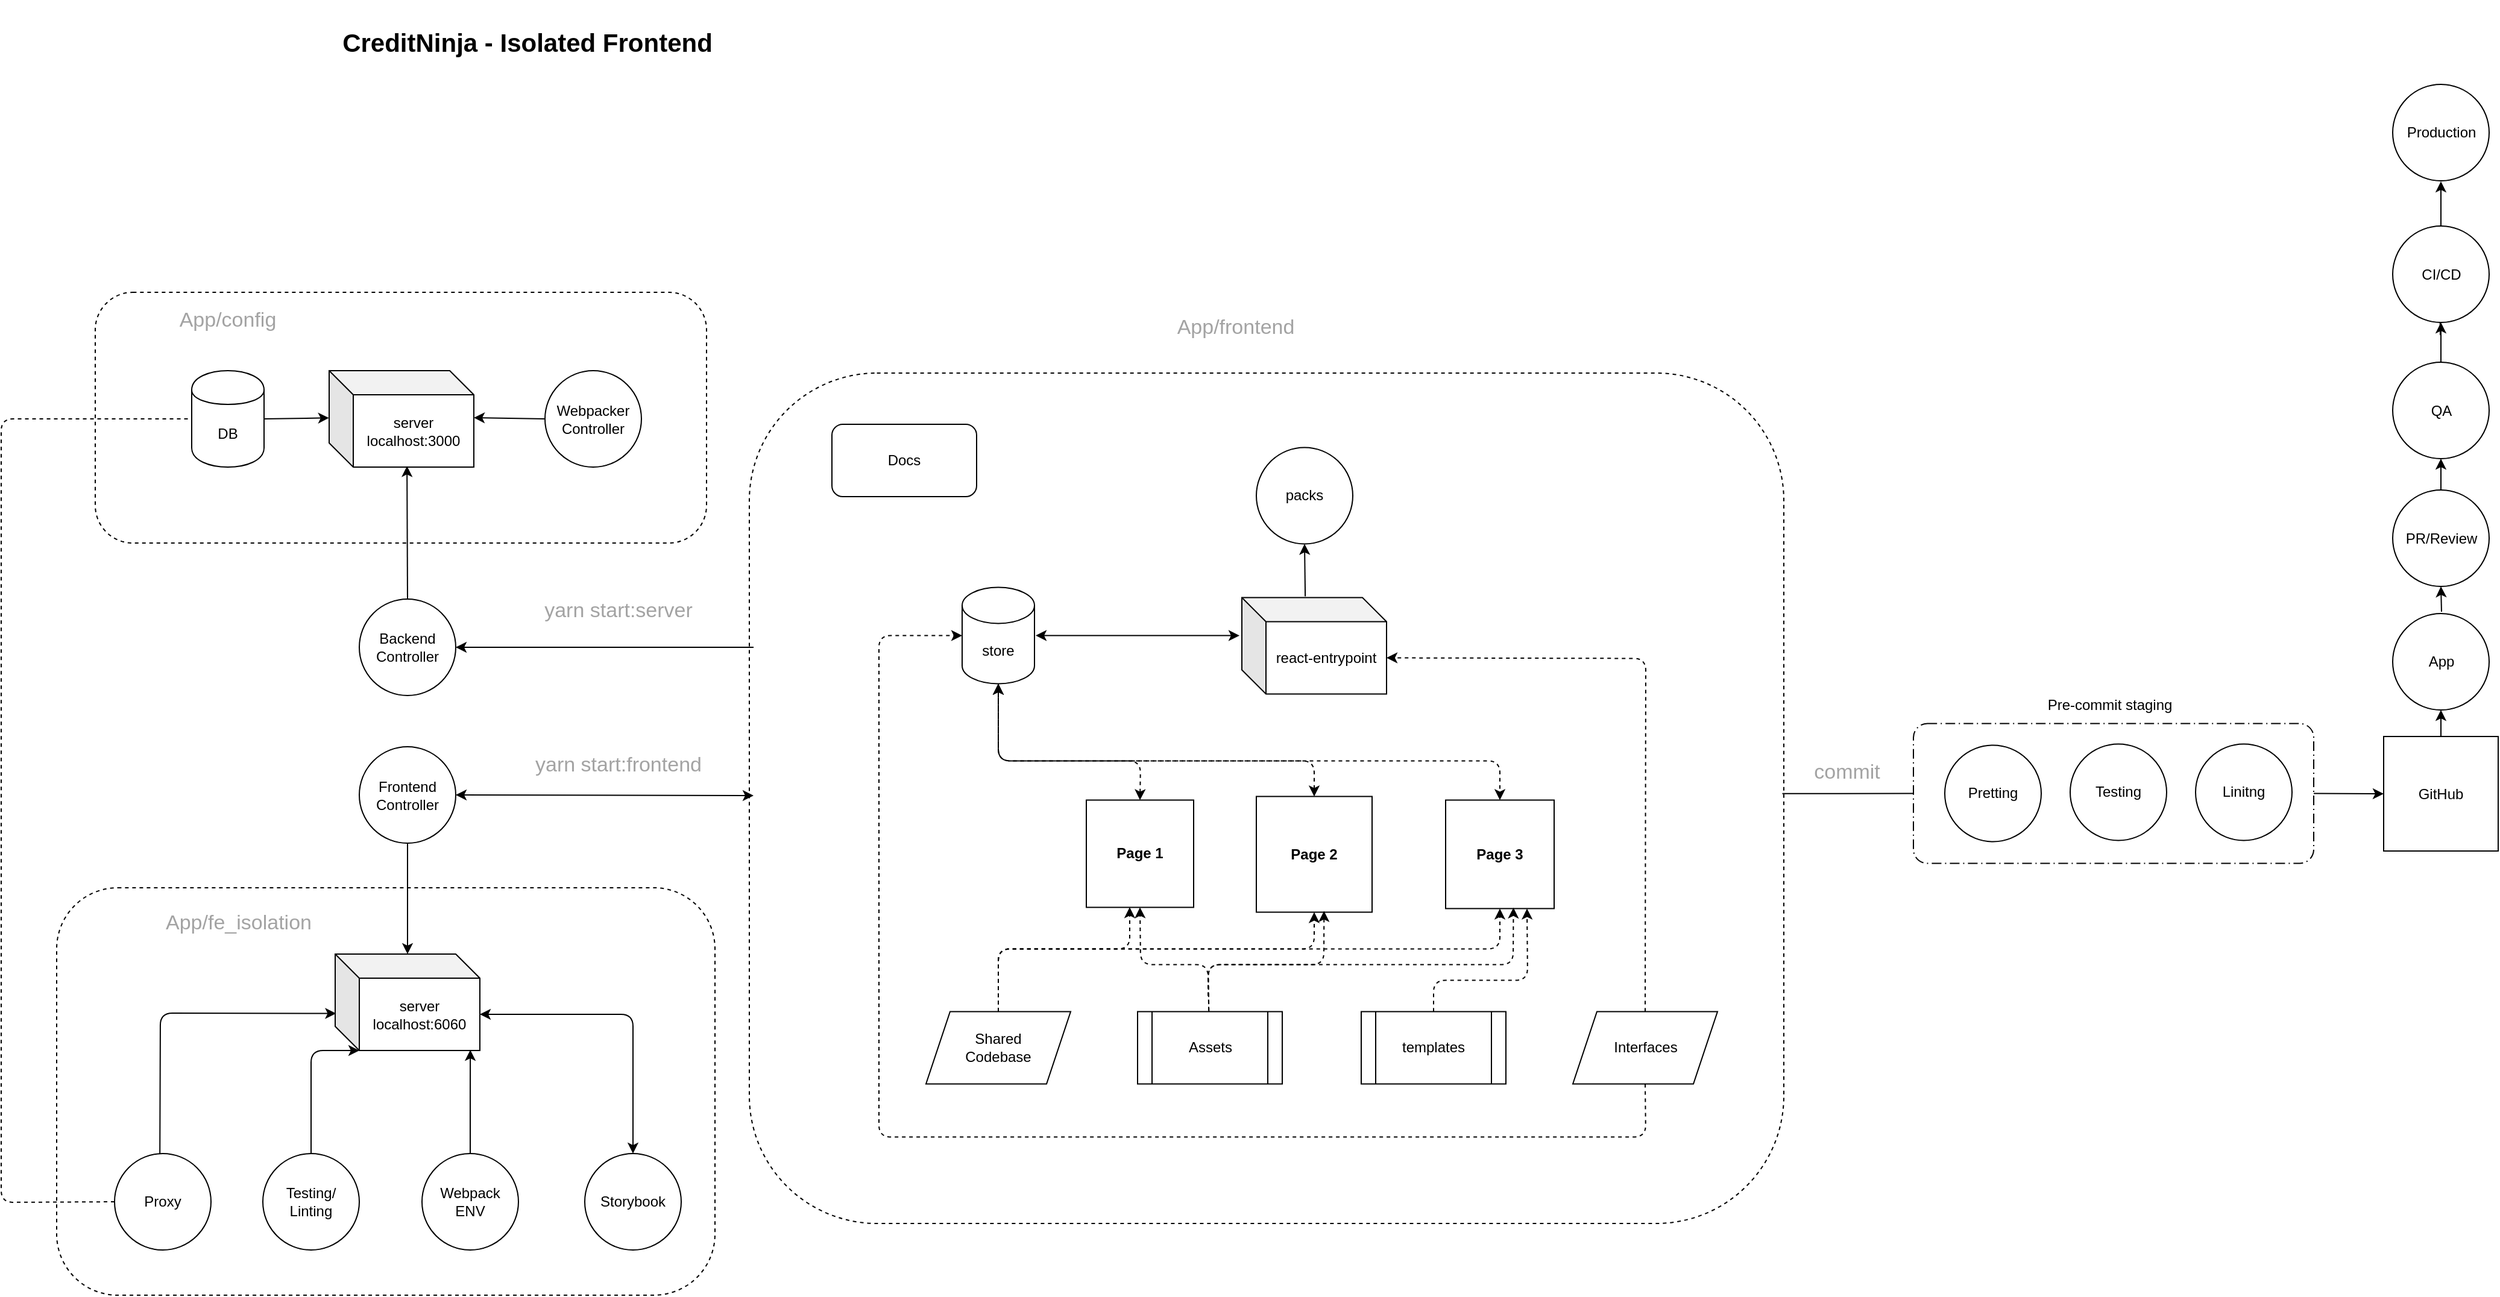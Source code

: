 <mxfile version="17.4.0" type="device"><diagram id="7P-diFDCbJfilDs6374v" name="Page-1"><mxGraphModel dx="3651" dy="1155" grid="1" gridSize="13" guides="1" tooltips="1" connect="1" arrows="1" fold="1" page="1" pageScale="1" pageWidth="1920" pageHeight="1200" math="0" shadow="0"><root><mxCell id="0"/><mxCell id="1" parent="0"/><mxCell id="V3xbbmNY7R-FVWzJzJOD-26" value="" style="rounded=1;whiteSpace=wrap;html=1;fillColor=none;dashed=1;" parent="1" vertex="1"><mxGeometry x="425.5" y="334.5" width="858" height="705.5" as="geometry"/></mxCell><mxCell id="Uv7DCmpZdVGrO_g48hxZ-65" value="" style="rounded=1;whiteSpace=wrap;html=1;fillColor=none;dashed=1;" parent="1" vertex="1"><mxGeometry x="-117" y="267.5" width="507" height="208" as="geometry"/></mxCell><mxCell id="Uv7DCmpZdVGrO_g48hxZ-20" value="" style="rounded=1;whiteSpace=wrap;html=1;fillColor=none;dashed=1;" parent="1" vertex="1"><mxGeometry x="-149" y="761.5" width="546" height="338" as="geometry"/></mxCell><mxCell id="DzWkSv0w0HVhE60Yhe2e-8" value="&lt;b&gt;Page 1&lt;/b&gt;" style="whiteSpace=wrap;html=1;aspect=fixed;" parent="1" vertex="1"><mxGeometry x="705" y="688.75" width="89" height="89" as="geometry"/></mxCell><mxCell id="DzWkSv0w0HVhE60Yhe2e-9" value="&lt;b&gt;Page 2&lt;/b&gt;" style="whiteSpace=wrap;html=1;aspect=fixed;" parent="1" vertex="1"><mxGeometry x="846" y="685.75" width="96" height="96" as="geometry"/></mxCell><mxCell id="DzWkSv0w0HVhE60Yhe2e-10" value="&lt;b&gt;Page 3&lt;/b&gt;" style="whiteSpace=wrap;html=1;aspect=fixed;" parent="1" vertex="1"><mxGeometry x="1003" y="688.75" width="90" height="90" as="geometry"/></mxCell><mxCell id="DzWkSv0w0HVhE60Yhe2e-23" value="Storybook" style="ellipse;whiteSpace=wrap;html=1;aspect=fixed;" parent="1" vertex="1"><mxGeometry x="289" y="982" width="80" height="80" as="geometry"/></mxCell><mxCell id="DzWkSv0w0HVhE60Yhe2e-26" value="" style="endArrow=classic;startArrow=classic;html=1;exitX=1;exitY=0.5;exitDx=0;exitDy=0;" parent="1" source="Uv7DCmpZdVGrO_g48hxZ-1" edge="1"><mxGeometry width="50" height="50" relative="1" as="geometry"><mxPoint x="1001" y="872" as="sourcePoint"/><mxPoint x="429" y="685" as="targetPoint"/><Array as="points"/></mxGeometry></mxCell><mxCell id="DzWkSv0w0HVhE60Yhe2e-28" value="Proxy" style="ellipse;whiteSpace=wrap;html=1;aspect=fixed;" parent="1" vertex="1"><mxGeometry x="-101" y="982" width="80" height="80" as="geometry"/></mxCell><mxCell id="DzWkSv0w0HVhE60Yhe2e-36" value="server&lt;br&gt;localhost:6060" style="shape=cube;whiteSpace=wrap;html=1;boundedLbl=1;backgroundOutline=1;darkOpacity=0.05;darkOpacity2=0.1;" parent="1" vertex="1"><mxGeometry x="82" y="816.5" width="120" height="80" as="geometry"/></mxCell><mxCell id="DzWkSv0w0HVhE60Yhe2e-41" value="" style="endArrow=classic;startArrow=classic;html=1;exitX=0.5;exitY=0;exitDx=0;exitDy=0;entryX=0;entryY=0;entryDx=120;entryDy=50;entryPerimeter=0;" parent="1" source="DzWkSv0w0HVhE60Yhe2e-23" target="DzWkSv0w0HVhE60Yhe2e-36" edge="1"><mxGeometry width="50" height="50" relative="1" as="geometry"><mxPoint x="-280" y="735.5" as="sourcePoint"/><mxPoint x="145" y="898.5" as="targetPoint"/><Array as="points"><mxPoint x="329" y="866.5"/></Array></mxGeometry></mxCell><mxCell id="DzWkSv0w0HVhE60Yhe2e-42" value="" style="endArrow=classic;html=1;exitX=0.47;exitY=0.004;exitDx=0;exitDy=0;exitPerimeter=0;entryX=0.006;entryY=0.616;entryDx=0;entryDy=0;entryPerimeter=0;" parent="1" source="DzWkSv0w0HVhE60Yhe2e-28" target="DzWkSv0w0HVhE60Yhe2e-36" edge="1"><mxGeometry width="50" height="50" relative="1" as="geometry"><mxPoint x="-177" y="854.5" as="sourcePoint"/><mxPoint x="83" y="854.5" as="targetPoint"/><Array as="points"><mxPoint x="-63" y="865.5"/></Array></mxGeometry></mxCell><mxCell id="DzWkSv0w0HVhE60Yhe2e-61" value="Webpack&lt;br&gt;ENV" style="ellipse;whiteSpace=wrap;html=1;aspect=fixed;" parent="1" vertex="1"><mxGeometry x="154" y="982" width="80" height="80" as="geometry"/></mxCell><mxCell id="DzWkSv0w0HVhE60Yhe2e-62" value="" style="endArrow=classic;html=1;entryX=0.934;entryY=0.994;entryDx=0;entryDy=0;entryPerimeter=0;exitX=0.5;exitY=0;exitDx=0;exitDy=0;" parent="1" source="DzWkSv0w0HVhE60Yhe2e-61" target="DzWkSv0w0HVhE60Yhe2e-36" edge="1"><mxGeometry width="50" height="50" relative="1" as="geometry"><mxPoint x="-179" y="1282.5" as="sourcePoint"/><mxPoint x="-129" y="1232.5" as="targetPoint"/><Array as="points"><mxPoint x="194" y="930.5"/></Array></mxGeometry></mxCell><mxCell id="DzWkSv0w0HVhE60Yhe2e-65" value="Testing/&lt;br&gt;Linting" style="ellipse;whiteSpace=wrap;html=1;aspect=fixed;" parent="1" vertex="1"><mxGeometry x="22" y="982" width="80" height="80" as="geometry"/></mxCell><mxCell id="DzWkSv0w0HVhE60Yhe2e-68" value="" style="endArrow=classic;html=1;entryX=0;entryY=0;entryDx=20;entryDy=80;entryPerimeter=0;exitX=0.5;exitY=0;exitDx=0;exitDy=0;" parent="1" source="DzWkSv0w0HVhE60Yhe2e-65" target="DzWkSv0w0HVhE60Yhe2e-36" edge="1"><mxGeometry width="50" height="50" relative="1" as="geometry"><mxPoint x="-205" y="1282.5" as="sourcePoint"/><mxPoint x="-155" y="1232.5" as="targetPoint"/><Array as="points"><mxPoint x="62" y="896.5"/></Array></mxGeometry></mxCell><mxCell id="UATm9vvcfDSP6qcqR6xd-20" value="CreditNinja - Isolated Frontend" style="text;html=1;strokeColor=none;fillColor=none;align=center;verticalAlign=middle;whiteSpace=wrap;rounded=0;fontSize=21;fontStyle=1" parent="1" vertex="1"><mxGeometry x="28" y="25" width="427" height="70" as="geometry"/></mxCell><mxCell id="Uv7DCmpZdVGrO_g48hxZ-2" value="" style="edgeStyle=orthogonalEdgeStyle;rounded=0;orthogonalLoop=1;jettySize=auto;html=1;" parent="1" source="Uv7DCmpZdVGrO_g48hxZ-1" target="DzWkSv0w0HVhE60Yhe2e-36" edge="1"><mxGeometry relative="1" as="geometry"/></mxCell><mxCell id="Uv7DCmpZdVGrO_g48hxZ-1" value="Frontend&lt;br&gt;Controller" style="ellipse;whiteSpace=wrap;html=1;aspect=fixed;" parent="1" vertex="1"><mxGeometry x="102" y="644.5" width="80" height="80" as="geometry"/></mxCell><mxCell id="DzWkSv0w0HVhE60Yhe2e-6" value="DB" style="shape=cylinder;whiteSpace=wrap;html=1;boundedLbl=1;backgroundOutline=1;" parent="1" vertex="1"><mxGeometry x="-37" y="332.5" width="60" height="80" as="geometry"/></mxCell><mxCell id="Uv7DCmpZdVGrO_g48hxZ-4" value="" style="endArrow=none;dashed=1;html=1;exitX=0;exitY=0.5;exitDx=0;exitDy=0;" parent="1" source="DzWkSv0w0HVhE60Yhe2e-28" target="DzWkSv0w0HVhE60Yhe2e-6" edge="1"><mxGeometry width="50" height="50" relative="1" as="geometry"><mxPoint x="414" y="1243.5" as="sourcePoint"/><mxPoint x="2146" y="1034.5" as="targetPoint"/><Array as="points"><mxPoint x="-195" y="1022.5"/><mxPoint x="-195" y="372.5"/></Array></mxGeometry></mxCell><mxCell id="Uv7DCmpZdVGrO_g48hxZ-5" value="Shared&lt;br&gt;Codebase" style="shape=parallelogram;perimeter=parallelogramPerimeter;whiteSpace=wrap;html=1;fixedSize=1;" parent="1" vertex="1"><mxGeometry x="572" y="864.25" width="120" height="60" as="geometry"/></mxCell><mxCell id="Uv7DCmpZdVGrO_g48hxZ-17" value="App/frontend" style="text;html=1;strokeColor=none;fillColor=none;align=center;verticalAlign=middle;whiteSpace=wrap;rounded=0;dashed=1;fontSize=17;fontColor=#A3A3A3;" parent="1" vertex="1"><mxGeometry x="809" y="287" width="40" height="20" as="geometry"/></mxCell><mxCell id="Uv7DCmpZdVGrO_g48hxZ-21" value="App/fe_isolation" style="text;html=1;strokeColor=none;fillColor=none;align=center;verticalAlign=middle;whiteSpace=wrap;rounded=0;dashed=1;fontSize=17;fontColor=#A3A3A3;" parent="1" vertex="1"><mxGeometry x="-18" y="780.5" width="40" height="20" as="geometry"/></mxCell><mxCell id="Uv7DCmpZdVGrO_g48hxZ-27" value="" style="rounded=1;arcSize=10;dashed=1;strokeColor=#000000;fillColor=none;gradientColor=none;dashPattern=8 3 1 3;strokeWidth=1;" parent="1" vertex="1"><mxGeometry x="1391" y="625.25" width="332" height="116" as="geometry"/></mxCell><mxCell id="Uv7DCmpZdVGrO_g48hxZ-28" value="GitHub" style="whiteSpace=wrap;html=1;aspect=fixed;" parent="1" vertex="1"><mxGeometry x="1781" y="636" width="95" height="95" as="geometry"/></mxCell><mxCell id="Uv7DCmpZdVGrO_g48hxZ-29" value="Linitng" style="ellipse;whiteSpace=wrap;html=1;aspect=fixed;" parent="1" vertex="1"><mxGeometry x="1625" y="642.25" width="80" height="80" as="geometry"/></mxCell><mxCell id="Uv7DCmpZdVGrO_g48hxZ-30" value="Testing" style="ellipse;whiteSpace=wrap;html=1;aspect=fixed;" parent="1" vertex="1"><mxGeometry x="1521" y="642.25" width="80" height="80" as="geometry"/></mxCell><mxCell id="Uv7DCmpZdVGrO_g48hxZ-31" value="" style="endArrow=classic;html=1;entryX=0.5;entryY=1;entryDx=0;entryDy=0;" parent="1" source="Uv7DCmpZdVGrO_g48hxZ-42" edge="1"><mxGeometry width="50" height="50" relative="1" as="geometry"><mxPoint x="1828.5" y="427" as="sourcePoint"/><mxPoint x="1828.5" y="175.5" as="targetPoint"/></mxGeometry></mxCell><mxCell id="Uv7DCmpZdVGrO_g48hxZ-32" value="Production" style="ellipse;whiteSpace=wrap;html=1;aspect=fixed;" parent="1" vertex="1"><mxGeometry x="1788.5" y="95" width="80" height="80" as="geometry"/></mxCell><mxCell id="Uv7DCmpZdVGrO_g48hxZ-33" value="Pre-commit staging" style="text;html=1;strokeColor=none;fillColor=none;align=center;verticalAlign=middle;whiteSpace=wrap;rounded=0;" parent="1" vertex="1"><mxGeometry x="1483" y="590.75" width="142" height="39" as="geometry"/></mxCell><mxCell id="Uv7DCmpZdVGrO_g48hxZ-34" value="Pretting" style="ellipse;whiteSpace=wrap;html=1;aspect=fixed;" parent="1" vertex="1"><mxGeometry x="1417" y="643.25" width="80" height="80" as="geometry"/></mxCell><mxCell id="Uv7DCmpZdVGrO_g48hxZ-35" value="" style="endArrow=classic;html=1;exitX=1;exitY=0.5;exitDx=0;exitDy=0;entryX=0;entryY=0.5;entryDx=0;entryDy=0;" parent="1" source="Uv7DCmpZdVGrO_g48hxZ-27" target="Uv7DCmpZdVGrO_g48hxZ-28" edge="1"><mxGeometry width="50" height="50" relative="1" as="geometry"><mxPoint x="697" y="1040" as="sourcePoint"/><mxPoint x="1781" y="686" as="targetPoint"/></mxGeometry></mxCell><mxCell id="Uv7DCmpZdVGrO_g48hxZ-36" value="App" style="ellipse;whiteSpace=wrap;html=1;aspect=fixed;" parent="1" vertex="1"><mxGeometry x="1788.5" y="534" width="80" height="80" as="geometry"/></mxCell><mxCell id="Uv7DCmpZdVGrO_g48hxZ-37" value="" style="endArrow=classic;html=1;entryX=0.5;entryY=1;entryDx=0;entryDy=0;" parent="1" target="Uv7DCmpZdVGrO_g48hxZ-36" edge="1"><mxGeometry width="50" height="50" relative="1" as="geometry"><mxPoint x="1828.5" y="636" as="sourcePoint"/><mxPoint x="1828.5" y="414" as="targetPoint"/></mxGeometry></mxCell><mxCell id="Uv7DCmpZdVGrO_g48hxZ-38" value="" style="endArrow=classic;html=1;entryX=0.5;entryY=1;entryDx=0;entryDy=0;" parent="1" source="Uv7DCmpZdVGrO_g48hxZ-40" target="Uv7DCmpZdVGrO_g48hxZ-41" edge="1"><mxGeometry width="50" height="50" relative="1" as="geometry"><mxPoint x="1831" y="553" as="sourcePoint"/><mxPoint x="1831" y="397" as="targetPoint"/></mxGeometry></mxCell><mxCell id="Uv7DCmpZdVGrO_g48hxZ-39" value="" style="endArrow=classic;html=1;entryX=0.5;entryY=1;entryDx=0;entryDy=0;" parent="1" edge="1"><mxGeometry width="50" height="50" relative="1" as="geometry"><mxPoint x="1828" y="303.0" as="sourcePoint"/><mxPoint x="1827.5" y="264" as="targetPoint"/></mxGeometry></mxCell><mxCell id="Uv7DCmpZdVGrO_g48hxZ-40" value="PR/Review" style="ellipse;whiteSpace=wrap;html=1;aspect=fixed;strokeWidth=1;" parent="1" vertex="1"><mxGeometry x="1788.5" y="431.5" width="80" height="80" as="geometry"/></mxCell><mxCell id="Uv7DCmpZdVGrO_g48hxZ-41" value="QA" style="ellipse;whiteSpace=wrap;html=1;aspect=fixed;strokeWidth=1;" parent="1" vertex="1"><mxGeometry x="1788.5" y="325.5" width="80" height="80" as="geometry"/></mxCell><mxCell id="Uv7DCmpZdVGrO_g48hxZ-42" value="CI/CD" style="ellipse;whiteSpace=wrap;html=1;aspect=fixed;strokeWidth=1;" parent="1" vertex="1"><mxGeometry x="1788.5" y="212.5" width="80" height="80" as="geometry"/></mxCell><mxCell id="Uv7DCmpZdVGrO_g48hxZ-43" value="" style="endArrow=classic;html=1;entryX=0.5;entryY=1;entryDx=0;entryDy=0;" parent="1" source="Uv7DCmpZdVGrO_g48hxZ-41" target="Uv7DCmpZdVGrO_g48hxZ-42" edge="1"><mxGeometry width="50" height="50" relative="1" as="geometry"><mxPoint x="1828.5" y="325.5" as="sourcePoint"/><mxPoint x="1828.5" y="153" as="targetPoint"/></mxGeometry></mxCell><mxCell id="Uv7DCmpZdVGrO_g48hxZ-44" value="" style="endArrow=classic;html=1;entryX=0.5;entryY=1;entryDx=0;entryDy=0;" parent="1" target="Uv7DCmpZdVGrO_g48hxZ-40" edge="1"><mxGeometry width="50" height="50" relative="1" as="geometry"><mxPoint x="1829" y="532.5" as="sourcePoint"/><mxPoint x="1841.5" y="627" as="targetPoint"/></mxGeometry></mxCell><mxCell id="Uv7DCmpZdVGrO_g48hxZ-48" value="" style="endArrow=none;html=1;fontSize=17;fontColor=#A3A3A3;entryX=0;entryY=0.5;entryDx=0;entryDy=0;exitX=0.998;exitY=0.657;exitDx=0;exitDy=0;exitPerimeter=0;" parent="1" target="Uv7DCmpZdVGrO_g48hxZ-27" edge="1"><mxGeometry width="50" height="50" relative="1" as="geometry"><mxPoint x="1282.274" y="683.414" as="sourcePoint"/><mxPoint x="1283" y="649" as="targetPoint"/></mxGeometry></mxCell><mxCell id="Uv7DCmpZdVGrO_g48hxZ-55" value="Backend&lt;br&gt;Controller" style="ellipse;whiteSpace=wrap;html=1;aspect=fixed;" parent="1" vertex="1"><mxGeometry x="102" y="522" width="80" height="80" as="geometry"/></mxCell><mxCell id="Uv7DCmpZdVGrO_g48hxZ-56" value="" style="endArrow=classic;html=1;fontSize=17;fontColor=#A3A3A3;entryX=1;entryY=0.5;entryDx=0;entryDy=0;" parent="1" target="Uv7DCmpZdVGrO_g48hxZ-55" edge="1"><mxGeometry width="50" height="50" relative="1" as="geometry"><mxPoint x="429" y="562" as="sourcePoint"/><mxPoint x="1075" y="690" as="targetPoint"/></mxGeometry></mxCell><mxCell id="Uv7DCmpZdVGrO_g48hxZ-57" value="Webpacker&lt;br&gt;Controller" style="ellipse;whiteSpace=wrap;html=1;aspect=fixed;" parent="1" vertex="1"><mxGeometry x="256" y="332.5" width="80" height="80" as="geometry"/></mxCell><mxCell id="Uv7DCmpZdVGrO_g48hxZ-58" value="server&lt;br&gt;localhost:3000" style="shape=cube;whiteSpace=wrap;html=1;boundedLbl=1;backgroundOutline=1;darkOpacity=0.05;darkOpacity2=0.1;" parent="1" vertex="1"><mxGeometry x="77" y="332.5" width="120" height="80" as="geometry"/></mxCell><mxCell id="Uv7DCmpZdVGrO_g48hxZ-61" value="" style="endArrow=classic;html=1;entryX=-0.001;entryY=0.49;entryDx=0;entryDy=0;entryPerimeter=0;exitX=1;exitY=0.5;exitDx=0;exitDy=0;" parent="1" source="DzWkSv0w0HVhE60Yhe2e-6" target="Uv7DCmpZdVGrO_g48hxZ-58" edge="1"><mxGeometry width="50" height="50" relative="1" as="geometry"><mxPoint x="19" y="372.5" as="sourcePoint"/><mxPoint x="-134" y="748.5" as="targetPoint"/><Array as="points"/></mxGeometry></mxCell><mxCell id="Uv7DCmpZdVGrO_g48hxZ-66" value="App/config" style="text;html=1;strokeColor=none;fillColor=none;align=center;verticalAlign=middle;whiteSpace=wrap;rounded=0;dashed=1;fontSize=17;fontColor=#A3A3A3;" parent="1" vertex="1"><mxGeometry x="-27" y="280.5" width="40" height="20" as="geometry"/></mxCell><mxCell id="Uv7DCmpZdVGrO_g48hxZ-68" value="" style="endArrow=classic;html=1;fontSize=17;fontColor=#A3A3A3;entryX=0;entryY=0;entryDx=120;entryDy=50;entryPerimeter=0;exitX=0;exitY=0.5;exitDx=0;exitDy=0;" parent="1" source="Uv7DCmpZdVGrO_g48hxZ-57" edge="1"><mxGeometry width="50" height="50" relative="1" as="geometry"><mxPoint x="87" y="486.5" as="sourcePoint"/><mxPoint x="197.0" y="371.5" as="targetPoint"/></mxGeometry></mxCell><mxCell id="Uv7DCmpZdVGrO_g48hxZ-76" value="" style="endArrow=classic;html=1;fontSize=17;fontColor=#A3A3A3;entryX=0.538;entryY=0.989;entryDx=0;entryDy=0;entryPerimeter=0;" parent="1" source="Uv7DCmpZdVGrO_g48hxZ-55" target="Uv7DCmpZdVGrO_g48hxZ-58" edge="1"><mxGeometry width="50" height="50" relative="1" as="geometry"><mxPoint x="1207" y="590.5" as="sourcePoint"/><mxPoint x="140" y="501.5" as="targetPoint"/></mxGeometry></mxCell><mxCell id="Uv7DCmpZdVGrO_g48hxZ-83" value="yarn start:server" style="text;html=1;strokeColor=none;fillColor=none;align=center;verticalAlign=middle;whiteSpace=wrap;rounded=0;dashed=1;fontSize=17;fontColor=#A3A3A3;" parent="1" vertex="1"><mxGeometry x="248" y="522" width="138" height="20" as="geometry"/></mxCell><mxCell id="Uv7DCmpZdVGrO_g48hxZ-84" value="yarn start:frontend" style="text;html=1;strokeColor=none;fillColor=none;align=center;verticalAlign=middle;whiteSpace=wrap;rounded=0;dashed=1;fontSize=17;fontColor=#A3A3A3;" parent="1" vertex="1"><mxGeometry x="226" y="649.5" width="182" height="20" as="geometry"/></mxCell><mxCell id="Uv7DCmpZdVGrO_g48hxZ-85" value="commit" style="text;html=1;strokeColor=none;fillColor=none;align=center;verticalAlign=middle;whiteSpace=wrap;rounded=0;dashed=1;fontSize=17;fontColor=#A3A3A3;" parent="1" vertex="1"><mxGeometry x="1283.5" y="656" width="104" height="20" as="geometry"/></mxCell><mxCell id="V3xbbmNY7R-FVWzJzJOD-1" value="packs" style="ellipse;whiteSpace=wrap;html=1;aspect=fixed;" parent="1" vertex="1"><mxGeometry x="846" y="396.25" width="80" height="80" as="geometry"/></mxCell><mxCell id="V3xbbmNY7R-FVWzJzJOD-3" value="react-entrypoint" style="shape=cube;whiteSpace=wrap;html=1;boundedLbl=1;backgroundOutline=1;darkOpacity=0.05;darkOpacity2=0.1;" parent="1" vertex="1"><mxGeometry x="834" y="520.75" width="120" height="80" as="geometry"/></mxCell><mxCell id="V3xbbmNY7R-FVWzJzJOD-5" value="store" style="shape=cylinder3;whiteSpace=wrap;html=1;boundedLbl=1;backgroundOutline=1;size=15;" parent="1" vertex="1"><mxGeometry x="602" y="512.25" width="60" height="80" as="geometry"/></mxCell><mxCell id="V3xbbmNY7R-FVWzJzJOD-6" value="templates" style="shape=process;whiteSpace=wrap;html=1;backgroundOutline=1;" parent="1" vertex="1"><mxGeometry x="933" y="864.25" width="120" height="60" as="geometry"/></mxCell><mxCell id="V3xbbmNY7R-FVWzJzJOD-7" value="Assets" style="shape=process;whiteSpace=wrap;html=1;backgroundOutline=1;" parent="1" vertex="1"><mxGeometry x="747.5" y="864.25" width="120" height="60" as="geometry"/></mxCell><mxCell id="V3xbbmNY7R-FVWzJzJOD-8" value="&lt;span&gt;Interfaces&lt;/span&gt;" style="shape=parallelogram;perimeter=parallelogramPerimeter;whiteSpace=wrap;html=1;fixedSize=1;" parent="1" vertex="1"><mxGeometry x="1108.5" y="864.25" width="120" height="60" as="geometry"/></mxCell><mxCell id="V3xbbmNY7R-FVWzJzJOD-9" value="" style="endArrow=classic;html=1;entryX=0.5;entryY=1;entryDx=0;entryDy=0;exitX=0.438;exitY=-0.012;exitDx=0;exitDy=0;exitPerimeter=0;" parent="1" source="V3xbbmNY7R-FVWzJzJOD-3" target="V3xbbmNY7R-FVWzJzJOD-1" edge="1"><mxGeometry width="50" height="50" relative="1" as="geometry"><mxPoint x="886" y="513.25" as="sourcePoint"/><mxPoint x="986" y="578.25" as="targetPoint"/></mxGeometry></mxCell><mxCell id="V3xbbmNY7R-FVWzJzJOD-11" value="" style="endArrow=classic;startArrow=classic;html=1;" parent="1" edge="1"><mxGeometry width="50" height="50" relative="1" as="geometry"><mxPoint x="663" y="552.25" as="sourcePoint"/><mxPoint x="832" y="552.25" as="targetPoint"/></mxGeometry></mxCell><mxCell id="V3xbbmNY7R-FVWzJzJOD-14" value="" style="endArrow=classic;startArrow=classic;html=1;exitX=0.5;exitY=0;exitDx=0;exitDy=0;entryX=0.5;entryY=1;entryDx=0;entryDy=0;entryPerimeter=0;dashed=1;" parent="1" source="DzWkSv0w0HVhE60Yhe2e-8" target="V3xbbmNY7R-FVWzJzJOD-5" edge="1"><mxGeometry width="50" height="50" relative="1" as="geometry"><mxPoint x="962" y="602.25" as="sourcePoint"/><mxPoint x="1012" y="552.25" as="targetPoint"/><Array as="points"><mxPoint x="750" y="656.25"/><mxPoint x="632" y="656.25"/></Array></mxGeometry></mxCell><mxCell id="V3xbbmNY7R-FVWzJzJOD-15" value="" style="endArrow=classic;startArrow=classic;html=1;exitX=0.5;exitY=0;exitDx=0;exitDy=0;entryX=0.5;entryY=1;entryDx=0;entryDy=0;entryPerimeter=0;dashed=1;" parent="1" source="DzWkSv0w0HVhE60Yhe2e-9" target="V3xbbmNY7R-FVWzJzJOD-5" edge="1"><mxGeometry width="50" height="50" relative="1" as="geometry"><mxPoint x="962" y="602.25" as="sourcePoint"/><mxPoint x="1012" y="552.25" as="targetPoint"/><Array as="points"><mxPoint x="894" y="656.25"/><mxPoint x="632" y="656.25"/></Array></mxGeometry></mxCell><mxCell id="V3xbbmNY7R-FVWzJzJOD-16" value="" style="endArrow=classic;startArrow=classic;html=1;exitX=0.5;exitY=1;exitDx=0;exitDy=0;exitPerimeter=0;entryX=0.5;entryY=0;entryDx=0;entryDy=0;dashed=1;" parent="1" source="V3xbbmNY7R-FVWzJzJOD-5" target="DzWkSv0w0HVhE60Yhe2e-10" edge="1"><mxGeometry width="50" height="50" relative="1" as="geometry"><mxPoint x="962" y="602.25" as="sourcePoint"/><mxPoint x="1012" y="552.25" as="targetPoint"/><Array as="points"><mxPoint x="632" y="656.25"/><mxPoint x="1048" y="656.25"/></Array></mxGeometry></mxCell><mxCell id="V3xbbmNY7R-FVWzJzJOD-17" value="" style="endArrow=classic;html=1;dashed=1;exitX=0.5;exitY=0;exitDx=0;exitDy=0;entryX=0.404;entryY=0.999;entryDx=0;entryDy=0;entryPerimeter=0;" parent="1" source="Uv7DCmpZdVGrO_g48hxZ-5" target="DzWkSv0w0HVhE60Yhe2e-8" edge="1"><mxGeometry width="50" height="50" relative="1" as="geometry"><mxPoint x="910" y="667.25" as="sourcePoint"/><mxPoint x="741" y="786.25" as="targetPoint"/><Array as="points"><mxPoint x="632" y="812.25"/><mxPoint x="741" y="812.25"/></Array></mxGeometry></mxCell><mxCell id="V3xbbmNY7R-FVWzJzJOD-18" value="" style="endArrow=classic;html=1;dashed=1;exitX=0.5;exitY=0;exitDx=0;exitDy=0;entryX=0.5;entryY=1;entryDx=0;entryDy=0;" parent="1" source="Uv7DCmpZdVGrO_g48hxZ-5" target="DzWkSv0w0HVhE60Yhe2e-9" edge="1"><mxGeometry width="50" height="50" relative="1" as="geometry"><mxPoint x="910" y="667.25" as="sourcePoint"/><mxPoint x="960" y="617.25" as="targetPoint"/><Array as="points"><mxPoint x="632" y="812.25"/><mxPoint x="894" y="812.25"/></Array></mxGeometry></mxCell><mxCell id="V3xbbmNY7R-FVWzJzJOD-19" value="" style="endArrow=classic;html=1;dashed=1;entryX=0.5;entryY=1;entryDx=0;entryDy=0;exitX=0.5;exitY=0;exitDx=0;exitDy=0;" parent="1" source="Uv7DCmpZdVGrO_g48hxZ-5" target="DzWkSv0w0HVhE60Yhe2e-10" edge="1"><mxGeometry width="50" height="50" relative="1" as="geometry"><mxPoint x="637" y="851.25" as="sourcePoint"/><mxPoint x="960" y="617.25" as="targetPoint"/><Array as="points"><mxPoint x="632" y="812.25"/><mxPoint x="1048" y="812.25"/></Array></mxGeometry></mxCell><mxCell id="V3xbbmNY7R-FVWzJzJOD-20" value="" style="endArrow=classic;html=1;dashed=1;entryX=0.5;entryY=1;entryDx=0;entryDy=0;" parent="1" target="DzWkSv0w0HVhE60Yhe2e-8" edge="1"><mxGeometry width="50" height="50" relative="1" as="geometry"><mxPoint x="806" y="851.25" as="sourcePoint"/><mxPoint x="914.956" y="790.661" as="targetPoint"/><Array as="points"><mxPoint x="806" y="825.25"/><mxPoint x="750" y="825.25"/></Array></mxGeometry></mxCell><mxCell id="V3xbbmNY7R-FVWzJzJOD-21" value="" style="endArrow=classic;html=1;dashed=1;entryX=0.585;entryY=0.99;entryDx=0;entryDy=0;entryPerimeter=0;exitX=0.493;exitY=-0.003;exitDx=0;exitDy=0;exitPerimeter=0;" parent="1" source="V3xbbmNY7R-FVWzJzJOD-7" target="DzWkSv0w0HVhE60Yhe2e-9" edge="1"><mxGeometry width="50" height="50" relative="1" as="geometry"><mxPoint x="806" y="851.25" as="sourcePoint"/><mxPoint x="1068" y="794.75" as="targetPoint"/><Array as="points"><mxPoint x="806" y="825.25"/><mxPoint x="902" y="825.25"/></Array></mxGeometry></mxCell><mxCell id="V3xbbmNY7R-FVWzJzJOD-22" value="" style="endArrow=classic;html=1;dashed=1;entryX=0.625;entryY=0.991;entryDx=0;entryDy=0;entryPerimeter=0;exitX=0.492;exitY=-0.017;exitDx=0;exitDy=0;exitPerimeter=0;" parent="1" source="V3xbbmNY7R-FVWzJzJOD-7" target="DzWkSv0w0HVhE60Yhe2e-10" edge="1"><mxGeometry width="50" height="50" relative="1" as="geometry"><mxPoint x="806" y="861.25" as="sourcePoint"/><mxPoint x="1222" y="791.75" as="targetPoint"/><Array as="points"><mxPoint x="806" y="825.25"/><mxPoint x="1059" y="825.25"/></Array></mxGeometry></mxCell><mxCell id="V3xbbmNY7R-FVWzJzJOD-23" value="" style="endArrow=classic;html=1;dashed=1;entryX=0.75;entryY=1;entryDx=0;entryDy=0;exitX=0.5;exitY=0;exitDx=0;exitDy=0;" parent="1" source="V3xbbmNY7R-FVWzJzJOD-6" target="DzWkSv0w0HVhE60Yhe2e-10" edge="1"><mxGeometry width="50" height="50" relative="1" as="geometry"><mxPoint x="1001" y="851.25" as="sourcePoint"/><mxPoint x="934" y="682.25" as="targetPoint"/><Array as="points"><mxPoint x="993" y="838.25"/><mxPoint x="1071" y="838.25"/></Array></mxGeometry></mxCell><mxCell id="V3xbbmNY7R-FVWzJzJOD-24" value="" style="endArrow=classic;html=1;dashed=1;exitX=0.5;exitY=0;exitDx=0;exitDy=0;entryX=0;entryY=0;entryDx=120;entryDy=50;entryPerimeter=0;" parent="1" source="V3xbbmNY7R-FVWzJzJOD-8" target="V3xbbmNY7R-FVWzJzJOD-3" edge="1"><mxGeometry width="50" height="50" relative="1" as="geometry"><mxPoint x="910" y="628.25" as="sourcePoint"/><mxPoint x="960" y="578.25" as="targetPoint"/><Array as="points"><mxPoint x="1169" y="571.25"/></Array></mxGeometry></mxCell><mxCell id="V3xbbmNY7R-FVWzJzJOD-25" value="" style="endArrow=classic;html=1;dashed=1;entryX=0;entryY=0.5;entryDx=0;entryDy=0;entryPerimeter=0;exitX=0.5;exitY=1;exitDx=0;exitDy=0;" parent="1" source="V3xbbmNY7R-FVWzJzJOD-8" target="V3xbbmNY7R-FVWzJzJOD-5" edge="1"><mxGeometry width="50" height="50" relative="1" as="geometry"><mxPoint x="910" y="693.25" as="sourcePoint"/><mxPoint x="960" y="643.25" as="targetPoint"/><Array as="points"><mxPoint x="1169" y="968.25"/><mxPoint x="533" y="968.25"/><mxPoint x="533" y="552.25"/></Array></mxGeometry></mxCell><mxCell id="V3xbbmNY7R-FVWzJzJOD-28" value="Docs" style="rounded=1;whiteSpace=wrap;html=1;fillColor=none;" parent="1" vertex="1"><mxGeometry x="494" y="377" width="120" height="60" as="geometry"/></mxCell></root></mxGraphModel></diagram></mxfile>